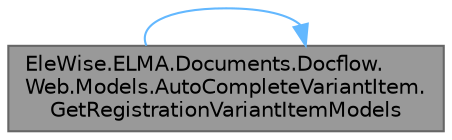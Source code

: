 digraph "EleWise.ELMA.Documents.Docflow.Web.Models.AutoCompleteVariantItem.GetRegistrationVariantItemModels"
{
 // LATEX_PDF_SIZE
  bgcolor="transparent";
  edge [fontname=Helvetica,fontsize=10,labelfontname=Helvetica,labelfontsize=10];
  node [fontname=Helvetica,fontsize=10,shape=box,height=0.2,width=0.4];
  rankdir="LR";
  Node1 [id="Node000001",label="EleWise.ELMA.Documents.Docflow.\lWeb.Models.AutoCompleteVariantItem.\lGetRegistrationVariantItemModels",height=0.2,width=0.4,color="gray40", fillcolor="grey60", style="filled", fontcolor="black",tooltip="Получение списка доступных вариантов"];
  Node1 -> Node1 [id="edge1_Node000001_Node000001",color="steelblue1",style="solid",tooltip=" "];
}

